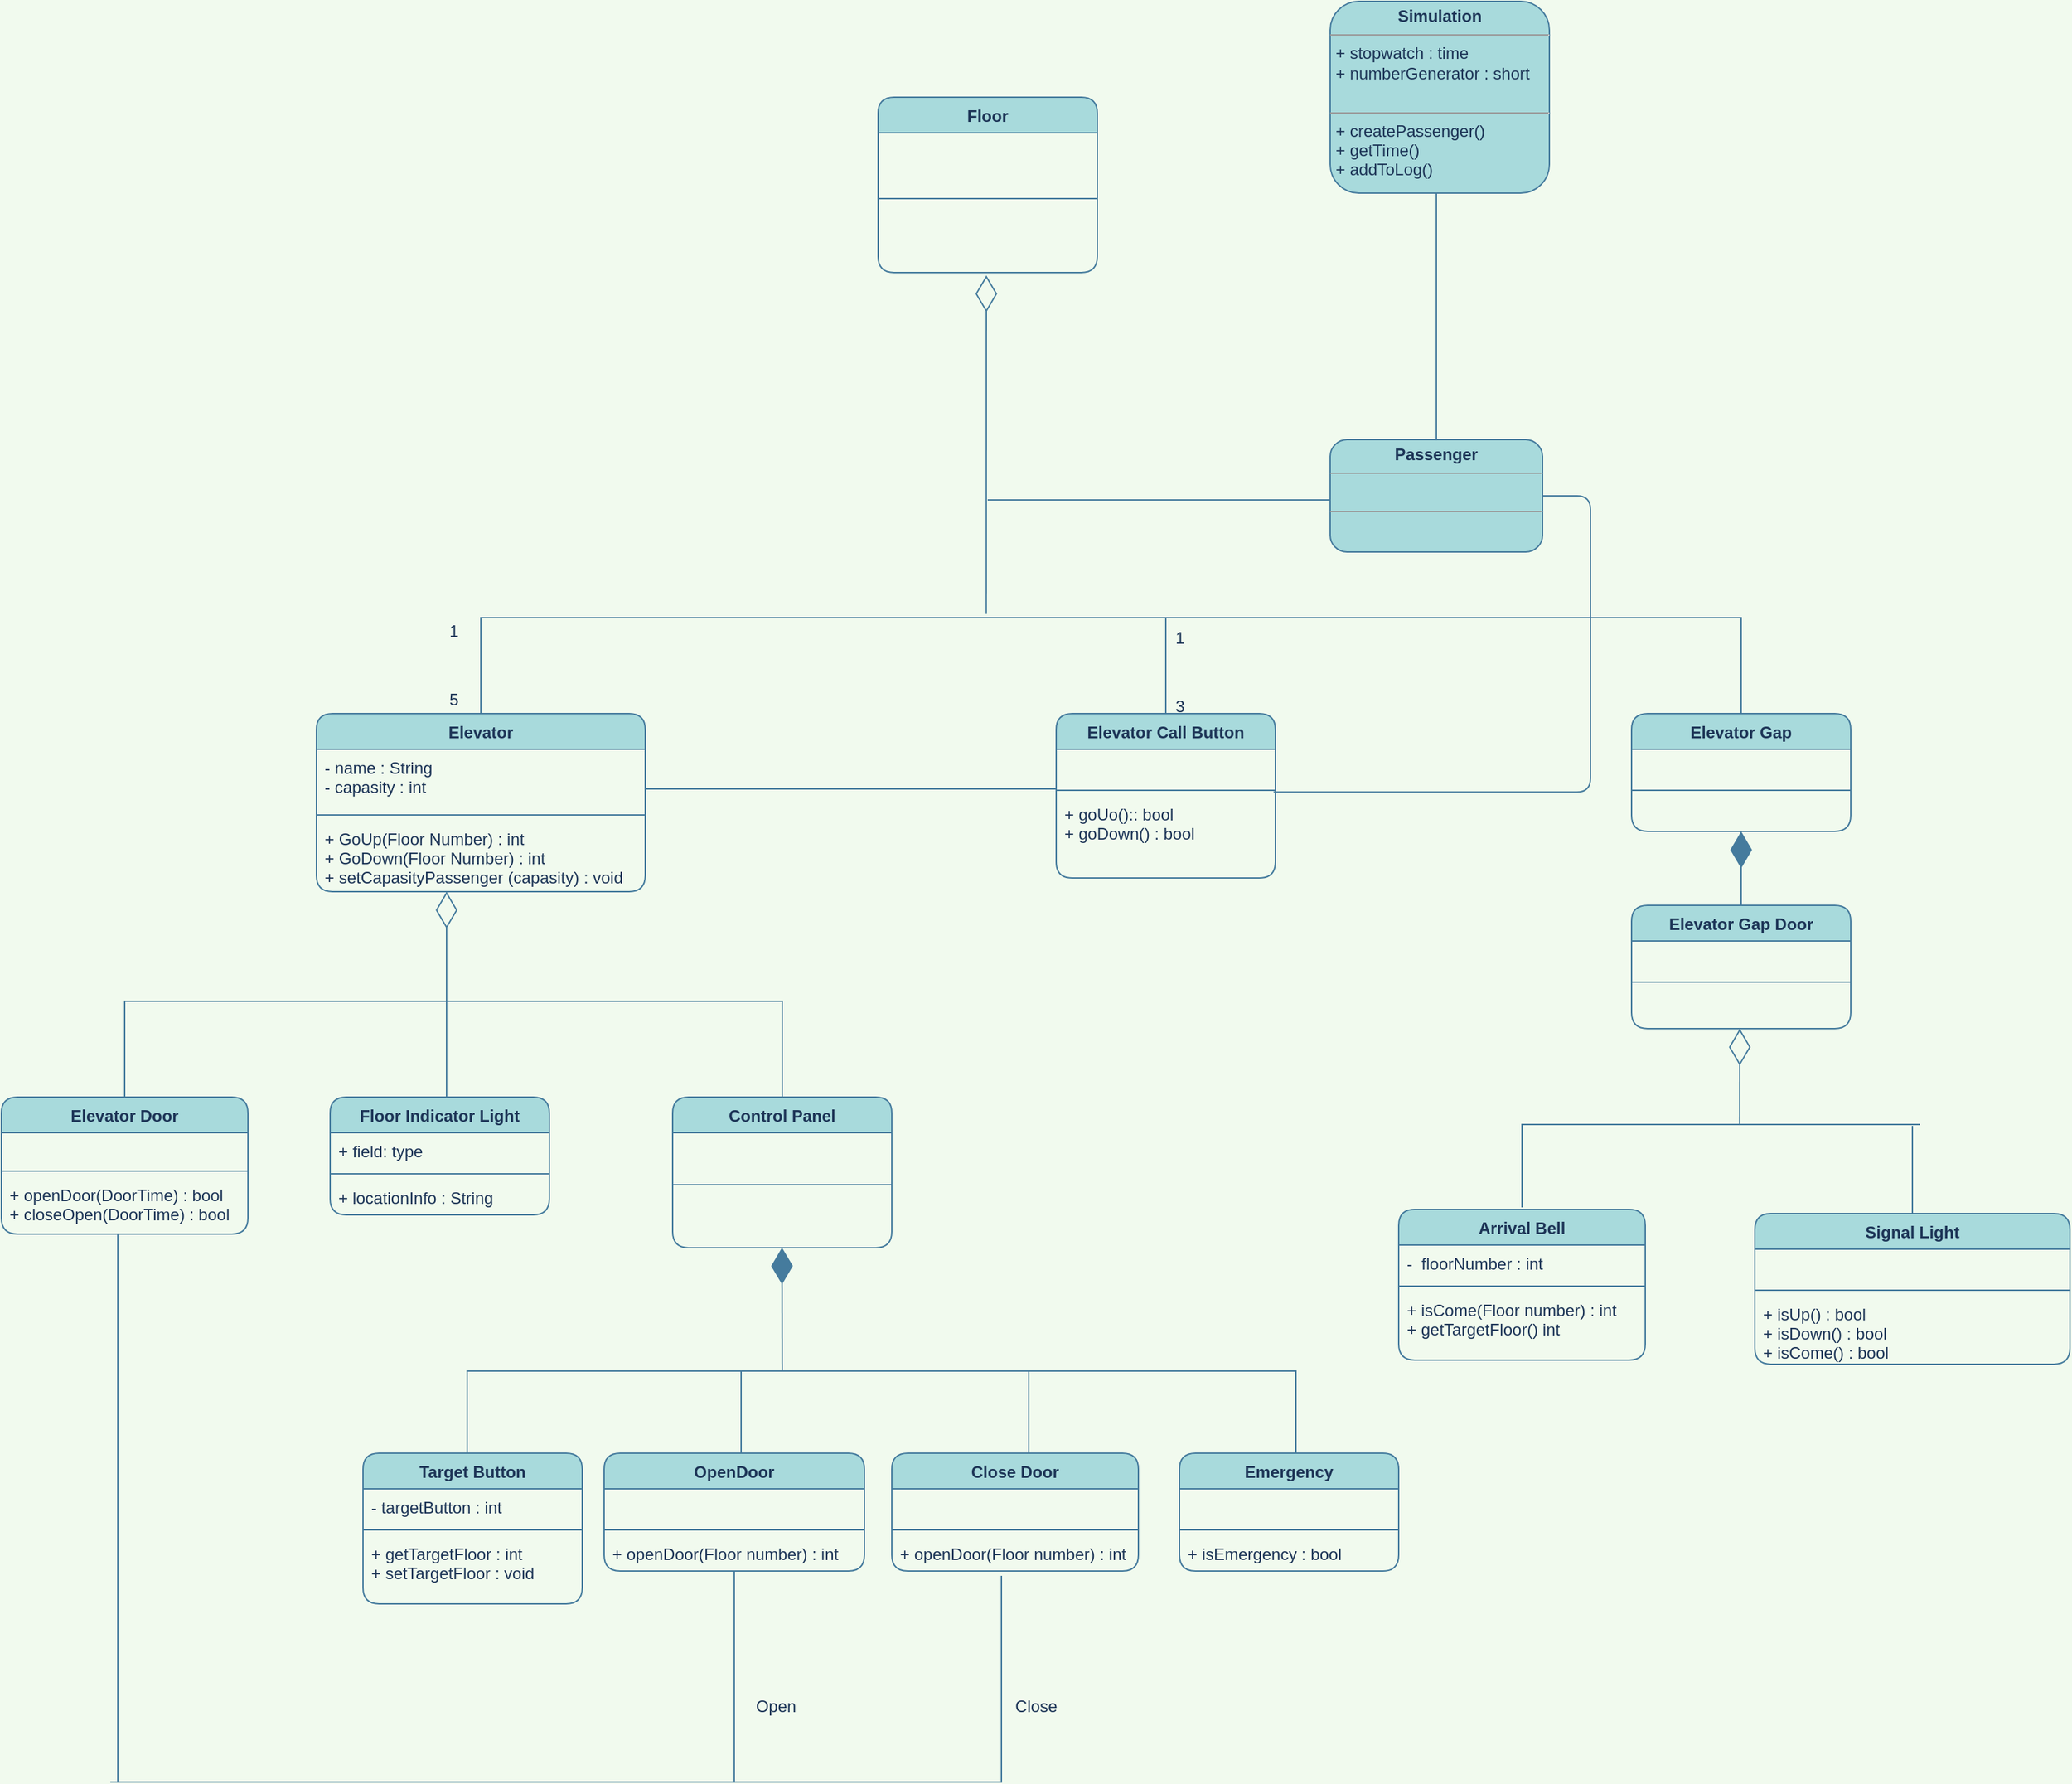 <mxfile version="20.3.0" type="device"><diagram id="C5RBs43oDa-KdzZeNtuy" name="Page-1"><mxGraphModel dx="872" dy="1651" grid="1" gridSize="10" guides="1" tooltips="1" connect="1" arrows="1" fold="1" page="1" pageScale="1" pageWidth="827" pageHeight="1169" background="#F1FAEE" math="0" shadow="0"><root><mxCell id="WIyWlLk6GJQsqaUBKTNV-0"/><mxCell id="WIyWlLk6GJQsqaUBKTNV-1" parent="WIyWlLk6GJQsqaUBKTNV-0"/><mxCell id="fqpy3WBgPZN_hhnZjp-A-0" value="Elevator" style="swimlane;fontStyle=1;align=center;verticalAlign=top;childLayout=stackLayout;horizontal=1;startSize=26;horizontalStack=0;resizeParent=1;resizeParentMax=0;resizeLast=0;collapsible=1;marginBottom=0;rounded=1;fillColor=#A8DADC;strokeColor=#457B9D;fontColor=#1D3557;" parent="WIyWlLk6GJQsqaUBKTNV-1" vertex="1"><mxGeometry x="380" y="110" width="240" height="130" as="geometry"/></mxCell><mxCell id="fqpy3WBgPZN_hhnZjp-A-1" value="- name : String&#10;- capasity : int" style="text;strokeColor=none;fillColor=none;align=left;verticalAlign=top;spacingLeft=4;spacingRight=4;overflow=hidden;rotatable=0;points=[[0,0.5],[1,0.5]];portConstraint=eastwest;rounded=1;fontColor=#1D3557;" parent="fqpy3WBgPZN_hhnZjp-A-0" vertex="1"><mxGeometry y="26" width="240" height="44" as="geometry"/></mxCell><mxCell id="fqpy3WBgPZN_hhnZjp-A-2" value="" style="line;strokeWidth=1;fillColor=none;align=left;verticalAlign=middle;spacingTop=-1;spacingLeft=3;spacingRight=3;rotatable=0;labelPosition=right;points=[];portConstraint=eastwest;rounded=1;strokeColor=#457B9D;fontColor=#1D3557;labelBackgroundColor=#F1FAEE;" parent="fqpy3WBgPZN_hhnZjp-A-0" vertex="1"><mxGeometry y="70" width="240" height="8" as="geometry"/></mxCell><mxCell id="fqpy3WBgPZN_hhnZjp-A-3" value="+ GoUp(Floor Number) : int&#10;+ GoDown(Floor Number) : int&#10;+ setCapasityPassenger (capasity) : void" style="text;strokeColor=none;fillColor=none;align=left;verticalAlign=top;spacingLeft=4;spacingRight=4;overflow=hidden;rotatable=0;points=[[0,0.5],[1,0.5]];portConstraint=eastwest;rounded=1;fontColor=#1D3557;" parent="fqpy3WBgPZN_hhnZjp-A-0" vertex="1"><mxGeometry y="78" width="240" height="52" as="geometry"/></mxCell><mxCell id="fqpy3WBgPZN_hhnZjp-A-4" value="Elevator Door" style="swimlane;fontStyle=1;align=center;verticalAlign=top;childLayout=stackLayout;horizontal=1;startSize=26;horizontalStack=0;resizeParent=1;resizeParentMax=0;resizeLast=0;collapsible=1;marginBottom=0;rounded=1;fillColor=#A8DADC;strokeColor=#457B9D;fontColor=#1D3557;" parent="WIyWlLk6GJQsqaUBKTNV-1" vertex="1"><mxGeometry x="150" y="390" width="180" height="100" as="geometry"/></mxCell><mxCell id="fqpy3WBgPZN_hhnZjp-A-5" value="   &#10;" style="text;strokeColor=none;fillColor=none;align=left;verticalAlign=top;spacingLeft=4;spacingRight=4;overflow=hidden;rotatable=0;points=[[0,0.5],[1,0.5]];portConstraint=eastwest;rounded=1;fontColor=#1D3557;" parent="fqpy3WBgPZN_hhnZjp-A-4" vertex="1"><mxGeometry y="26" width="180" height="24" as="geometry"/></mxCell><mxCell id="fqpy3WBgPZN_hhnZjp-A-6" value="" style="line;strokeWidth=1;fillColor=none;align=left;verticalAlign=middle;spacingTop=-1;spacingLeft=3;spacingRight=3;rotatable=0;labelPosition=right;points=[];portConstraint=eastwest;rounded=1;strokeColor=#457B9D;fontColor=#1D3557;labelBackgroundColor=#F1FAEE;" parent="fqpy3WBgPZN_hhnZjp-A-4" vertex="1"><mxGeometry y="50" width="180" height="8" as="geometry"/></mxCell><mxCell id="fqpy3WBgPZN_hhnZjp-A-7" value="+ openDoor(DoorTime) : bool&#10;+ closeOpen(DoorTime) : bool" style="text;strokeColor=none;fillColor=none;align=left;verticalAlign=top;spacingLeft=4;spacingRight=4;overflow=hidden;rotatable=0;points=[[0,0.5],[1,0.5]];portConstraint=eastwest;rounded=1;fontColor=#1D3557;" parent="fqpy3WBgPZN_hhnZjp-A-4" vertex="1"><mxGeometry y="58" width="180" height="42" as="geometry"/></mxCell><mxCell id="fqpy3WBgPZN_hhnZjp-A-8" value="Floor Indicator Light" style="swimlane;fontStyle=1;align=center;verticalAlign=top;childLayout=stackLayout;horizontal=1;startSize=26;horizontalStack=0;resizeParent=1;resizeParentMax=0;resizeLast=0;collapsible=1;marginBottom=0;rounded=1;fillColor=#A8DADC;strokeColor=#457B9D;fontColor=#1D3557;" parent="WIyWlLk6GJQsqaUBKTNV-1" vertex="1"><mxGeometry x="390" y="390" width="160" height="86" as="geometry"/></mxCell><mxCell id="fqpy3WBgPZN_hhnZjp-A-9" value="+ field: type" style="text;strokeColor=none;fillColor=none;align=left;verticalAlign=top;spacingLeft=4;spacingRight=4;overflow=hidden;rotatable=0;points=[[0,0.5],[1,0.5]];portConstraint=eastwest;rounded=1;fontColor=#1D3557;" parent="fqpy3WBgPZN_hhnZjp-A-8" vertex="1"><mxGeometry y="26" width="160" height="26" as="geometry"/></mxCell><mxCell id="fqpy3WBgPZN_hhnZjp-A-10" value="" style="line;strokeWidth=1;fillColor=none;align=left;verticalAlign=middle;spacingTop=-1;spacingLeft=3;spacingRight=3;rotatable=0;labelPosition=right;points=[];portConstraint=eastwest;rounded=1;strokeColor=#457B9D;fontColor=#1D3557;labelBackgroundColor=#F1FAEE;" parent="fqpy3WBgPZN_hhnZjp-A-8" vertex="1"><mxGeometry y="52" width="160" height="8" as="geometry"/></mxCell><mxCell id="fqpy3WBgPZN_hhnZjp-A-11" value="+ locationInfo : String" style="text;strokeColor=none;fillColor=none;align=left;verticalAlign=top;spacingLeft=4;spacingRight=4;overflow=hidden;rotatable=0;points=[[0,0.5],[1,0.5]];portConstraint=eastwest;rounded=1;fontColor=#1D3557;" parent="fqpy3WBgPZN_hhnZjp-A-8" vertex="1"><mxGeometry y="60" width="160" height="26" as="geometry"/></mxCell><mxCell id="fqpy3WBgPZN_hhnZjp-A-12" value="Control Panel" style="swimlane;fontStyle=1;align=center;verticalAlign=top;childLayout=stackLayout;horizontal=1;startSize=26;horizontalStack=0;resizeParent=1;resizeParentMax=0;resizeLast=0;collapsible=1;marginBottom=0;rounded=1;fillColor=#A8DADC;strokeColor=#457B9D;fontColor=#1D3557;" parent="WIyWlLk6GJQsqaUBKTNV-1" vertex="1"><mxGeometry x="640" y="390" width="160" height="110" as="geometry"/></mxCell><mxCell id="fqpy3WBgPZN_hhnZjp-A-13" value="&#10;&#10;" style="text;strokeColor=none;fillColor=none;align=left;verticalAlign=top;spacingLeft=4;spacingRight=4;overflow=hidden;rotatable=0;points=[[0,0.5],[1,0.5]];portConstraint=eastwest;rounded=1;fontColor=#1D3557;" parent="fqpy3WBgPZN_hhnZjp-A-12" vertex="1"><mxGeometry y="26" width="160" height="34" as="geometry"/></mxCell><mxCell id="fqpy3WBgPZN_hhnZjp-A-14" value="" style="line;strokeWidth=1;fillColor=none;align=left;verticalAlign=middle;spacingTop=-1;spacingLeft=3;spacingRight=3;rotatable=0;labelPosition=right;points=[];portConstraint=eastwest;rounded=1;strokeColor=#457B9D;fontColor=#1D3557;labelBackgroundColor=#F1FAEE;" parent="fqpy3WBgPZN_hhnZjp-A-12" vertex="1"><mxGeometry y="60" width="160" height="8" as="geometry"/></mxCell><mxCell id="fqpy3WBgPZN_hhnZjp-A-15" value="   " style="text;strokeColor=none;fillColor=none;align=left;verticalAlign=top;spacingLeft=4;spacingRight=4;overflow=hidden;rotatable=0;points=[[0,0.5],[1,0.5]];portConstraint=eastwest;rounded=1;fontColor=#1D3557;" parent="fqpy3WBgPZN_hhnZjp-A-12" vertex="1"><mxGeometry y="68" width="160" height="42" as="geometry"/></mxCell><mxCell id="fqpy3WBgPZN_hhnZjp-A-16" value="Floor" style="swimlane;fontStyle=1;align=center;verticalAlign=top;childLayout=stackLayout;horizontal=1;startSize=26;horizontalStack=0;resizeParent=1;resizeParentMax=0;resizeLast=0;collapsible=1;marginBottom=0;fontSize=12;rounded=1;fillColor=#A8DADC;strokeColor=#457B9D;fontColor=#1D3557;" parent="WIyWlLk6GJQsqaUBKTNV-1" vertex="1"><mxGeometry x="790" y="-340" width="160" height="128" as="geometry"/></mxCell><mxCell id="fqpy3WBgPZN_hhnZjp-A-17" value="   " style="text;strokeColor=none;fillColor=none;align=left;verticalAlign=top;spacingLeft=4;spacingRight=4;overflow=hidden;rotatable=0;points=[[0,0.5],[1,0.5]];portConstraint=eastwest;rounded=1;fontColor=#1D3557;" parent="fqpy3WBgPZN_hhnZjp-A-16" vertex="1"><mxGeometry y="26" width="160" height="44" as="geometry"/></mxCell><mxCell id="fqpy3WBgPZN_hhnZjp-A-18" value="" style="line;strokeWidth=1;fillColor=none;align=left;verticalAlign=middle;spacingTop=-1;spacingLeft=3;spacingRight=3;rotatable=0;labelPosition=right;points=[];portConstraint=eastwest;rounded=1;strokeColor=#457B9D;fontColor=#1D3557;labelBackgroundColor=#F1FAEE;" parent="fqpy3WBgPZN_hhnZjp-A-16" vertex="1"><mxGeometry y="70" width="160" height="8" as="geometry"/></mxCell><mxCell id="fqpy3WBgPZN_hhnZjp-A-19" value="  " style="text;strokeColor=none;fillColor=none;align=left;verticalAlign=top;spacingLeft=4;spacingRight=4;overflow=hidden;rotatable=0;points=[[0,0.5],[1,0.5]];portConstraint=eastwest;rounded=1;fontColor=#1D3557;" parent="fqpy3WBgPZN_hhnZjp-A-16" vertex="1"><mxGeometry y="78" width="160" height="50" as="geometry"/></mxCell><mxCell id="fqpy3WBgPZN_hhnZjp-A-20" value="Elevator Gap Door" style="swimlane;fontStyle=1;align=center;verticalAlign=top;childLayout=stackLayout;horizontal=1;startSize=26;horizontalStack=0;resizeParent=1;resizeParentMax=0;resizeLast=0;collapsible=1;marginBottom=0;rounded=1;fillColor=#A8DADC;strokeColor=#457B9D;fontColor=#1D3557;" parent="WIyWlLk6GJQsqaUBKTNV-1" vertex="1"><mxGeometry x="1340" y="250" width="160" height="90" as="geometry"/></mxCell><mxCell id="fqpy3WBgPZN_hhnZjp-A-21" value="  " style="text;strokeColor=none;fillColor=none;align=left;verticalAlign=top;spacingLeft=4;spacingRight=4;overflow=hidden;rotatable=0;points=[[0,0.5],[1,0.5]];portConstraint=eastwest;rounded=1;fontColor=#1D3557;" parent="fqpy3WBgPZN_hhnZjp-A-20" vertex="1"><mxGeometry y="26" width="160" height="26" as="geometry"/></mxCell><mxCell id="fqpy3WBgPZN_hhnZjp-A-22" value="" style="line;strokeWidth=1;fillColor=none;align=left;verticalAlign=middle;spacingTop=-1;spacingLeft=3;spacingRight=3;rotatable=0;labelPosition=right;points=[];portConstraint=eastwest;rounded=1;strokeColor=#457B9D;fontColor=#1D3557;labelBackgroundColor=#F1FAEE;" parent="fqpy3WBgPZN_hhnZjp-A-20" vertex="1"><mxGeometry y="52" width="160" height="8" as="geometry"/></mxCell><mxCell id="fqpy3WBgPZN_hhnZjp-A-23" value="   " style="text;strokeColor=none;fillColor=none;align=left;verticalAlign=top;spacingLeft=4;spacingRight=4;overflow=hidden;rotatable=0;points=[[0,0.5],[1,0.5]];portConstraint=eastwest;rounded=1;fontColor=#1D3557;" parent="fqpy3WBgPZN_hhnZjp-A-20" vertex="1"><mxGeometry y="60" width="160" height="30" as="geometry"/></mxCell><mxCell id="fqpy3WBgPZN_hhnZjp-A-24" value="Elevator Gap" style="swimlane;fontStyle=1;align=center;verticalAlign=top;childLayout=stackLayout;horizontal=1;startSize=26;horizontalStack=0;resizeParent=1;resizeParentMax=0;resizeLast=0;collapsible=1;marginBottom=0;rounded=1;fillColor=#A8DADC;strokeColor=#457B9D;fontColor=#1D3557;" parent="WIyWlLk6GJQsqaUBKTNV-1" vertex="1"><mxGeometry x="1340" y="110" width="160" height="86" as="geometry"/></mxCell><mxCell id="fqpy3WBgPZN_hhnZjp-A-25" value="  " style="text;strokeColor=none;fillColor=none;align=left;verticalAlign=top;spacingLeft=4;spacingRight=4;overflow=hidden;rotatable=0;points=[[0,0.5],[1,0.5]];portConstraint=eastwest;rounded=1;fontColor=#1D3557;" parent="fqpy3WBgPZN_hhnZjp-A-24" vertex="1"><mxGeometry y="26" width="160" height="26" as="geometry"/></mxCell><mxCell id="fqpy3WBgPZN_hhnZjp-A-26" value="" style="line;strokeWidth=1;fillColor=none;align=left;verticalAlign=middle;spacingTop=-1;spacingLeft=3;spacingRight=3;rotatable=0;labelPosition=right;points=[];portConstraint=eastwest;rounded=1;strokeColor=#457B9D;fontColor=#1D3557;labelBackgroundColor=#F1FAEE;" parent="fqpy3WBgPZN_hhnZjp-A-24" vertex="1"><mxGeometry y="52" width="160" height="8" as="geometry"/></mxCell><mxCell id="fqpy3WBgPZN_hhnZjp-A-27" value="  " style="text;strokeColor=none;fillColor=none;align=left;verticalAlign=top;spacingLeft=4;spacingRight=4;overflow=hidden;rotatable=0;points=[[0,0.5],[1,0.5]];portConstraint=eastwest;rounded=1;fontColor=#1D3557;" parent="fqpy3WBgPZN_hhnZjp-A-24" vertex="1"><mxGeometry y="60" width="160" height="26" as="geometry"/></mxCell><mxCell id="fqpy3WBgPZN_hhnZjp-A-32" value="Elevator Call Button" style="swimlane;fontStyle=1;align=center;verticalAlign=top;childLayout=stackLayout;horizontal=1;startSize=26;horizontalStack=0;resizeParent=1;resizeParentMax=0;resizeLast=0;collapsible=1;marginBottom=0;rounded=1;fillColor=#A8DADC;strokeColor=#457B9D;fontColor=#1D3557;" parent="WIyWlLk6GJQsqaUBKTNV-1" vertex="1"><mxGeometry x="920" y="110" width="160" height="120" as="geometry"/></mxCell><mxCell id="fqpy3WBgPZN_hhnZjp-A-33" value="  " style="text;strokeColor=none;fillColor=none;align=left;verticalAlign=top;spacingLeft=4;spacingRight=4;overflow=hidden;rotatable=0;points=[[0,0.5],[1,0.5]];portConstraint=eastwest;rounded=1;fontColor=#1D3557;" parent="fqpy3WBgPZN_hhnZjp-A-32" vertex="1"><mxGeometry y="26" width="160" height="26" as="geometry"/></mxCell><mxCell id="fqpy3WBgPZN_hhnZjp-A-34" value="" style="line;strokeWidth=1;fillColor=none;align=left;verticalAlign=middle;spacingTop=-1;spacingLeft=3;spacingRight=3;rotatable=0;labelPosition=right;points=[];portConstraint=eastwest;rounded=1;strokeColor=#457B9D;fontColor=#1D3557;labelBackgroundColor=#F1FAEE;" parent="fqpy3WBgPZN_hhnZjp-A-32" vertex="1"><mxGeometry y="52" width="160" height="8" as="geometry"/></mxCell><mxCell id="fqpy3WBgPZN_hhnZjp-A-35" value="+ goUo():: bool&#10;+ goDown() : bool" style="text;strokeColor=none;fillColor=none;align=left;verticalAlign=top;spacingLeft=4;spacingRight=4;overflow=hidden;rotatable=0;points=[[0,0.5],[1,0.5]];portConstraint=eastwest;rounded=1;fontColor=#1D3557;" parent="fqpy3WBgPZN_hhnZjp-A-32" vertex="1"><mxGeometry y="60" width="160" height="60" as="geometry"/></mxCell><mxCell id="T2HOqgynRSmJWwD8a7q5-0" value="Target Button" style="swimlane;fontStyle=1;align=center;verticalAlign=top;childLayout=stackLayout;horizontal=1;startSize=26;horizontalStack=0;resizeParent=1;resizeParentMax=0;resizeLast=0;collapsible=1;marginBottom=0;rounded=1;fillColor=#A8DADC;strokeColor=#457B9D;fontColor=#1D3557;" vertex="1" parent="WIyWlLk6GJQsqaUBKTNV-1"><mxGeometry x="414" y="650" width="160" height="110" as="geometry"/></mxCell><mxCell id="T2HOqgynRSmJWwD8a7q5-1" value="- targetButton : int" style="text;strokeColor=none;fillColor=none;align=left;verticalAlign=top;spacingLeft=4;spacingRight=4;overflow=hidden;rotatable=0;points=[[0,0.5],[1,0.5]];portConstraint=eastwest;rounded=1;fontColor=#1D3557;" vertex="1" parent="T2HOqgynRSmJWwD8a7q5-0"><mxGeometry y="26" width="160" height="26" as="geometry"/></mxCell><mxCell id="T2HOqgynRSmJWwD8a7q5-2" value="" style="line;strokeWidth=1;fillColor=none;align=left;verticalAlign=middle;spacingTop=-1;spacingLeft=3;spacingRight=3;rotatable=0;labelPosition=right;points=[];portConstraint=eastwest;rounded=1;strokeColor=#457B9D;fontColor=#1D3557;labelBackgroundColor=#F1FAEE;" vertex="1" parent="T2HOqgynRSmJWwD8a7q5-0"><mxGeometry y="52" width="160" height="8" as="geometry"/></mxCell><mxCell id="T2HOqgynRSmJWwD8a7q5-3" value="+ getTargetFloor : int&#10;+ setTargetFloor : void" style="text;strokeColor=none;fillColor=none;align=left;verticalAlign=top;spacingLeft=4;spacingRight=4;overflow=hidden;rotatable=0;points=[[0,0.5],[1,0.5]];portConstraint=eastwest;rounded=1;fontColor=#1D3557;" vertex="1" parent="T2HOqgynRSmJWwD8a7q5-0"><mxGeometry y="60" width="160" height="50" as="geometry"/></mxCell><mxCell id="T2HOqgynRSmJWwD8a7q5-4" value="OpenDoor" style="swimlane;fontStyle=1;align=center;verticalAlign=top;childLayout=stackLayout;horizontal=1;startSize=26;horizontalStack=0;resizeParent=1;resizeParentMax=0;resizeLast=0;collapsible=1;marginBottom=0;rounded=1;fillColor=#A8DADC;strokeColor=#457B9D;fontColor=#1D3557;" vertex="1" parent="WIyWlLk6GJQsqaUBKTNV-1"><mxGeometry x="590" y="650" width="190" height="86" as="geometry"/></mxCell><mxCell id="T2HOqgynRSmJWwD8a7q5-5" value="   " style="text;strokeColor=none;fillColor=none;align=left;verticalAlign=top;spacingLeft=4;spacingRight=4;overflow=hidden;rotatable=0;points=[[0,0.5],[1,0.5]];portConstraint=eastwest;rounded=1;fontColor=#1D3557;" vertex="1" parent="T2HOqgynRSmJWwD8a7q5-4"><mxGeometry y="26" width="190" height="26" as="geometry"/></mxCell><mxCell id="T2HOqgynRSmJWwD8a7q5-6" value="" style="line;strokeWidth=1;fillColor=none;align=left;verticalAlign=middle;spacingTop=-1;spacingLeft=3;spacingRight=3;rotatable=0;labelPosition=right;points=[];portConstraint=eastwest;rounded=1;strokeColor=#457B9D;fontColor=#1D3557;labelBackgroundColor=#F1FAEE;" vertex="1" parent="T2HOqgynRSmJWwD8a7q5-4"><mxGeometry y="52" width="190" height="8" as="geometry"/></mxCell><mxCell id="T2HOqgynRSmJWwD8a7q5-7" value="+ openDoor(Floor number) : int" style="text;strokeColor=none;fillColor=none;align=left;verticalAlign=top;spacingLeft=4;spacingRight=4;overflow=hidden;rotatable=0;points=[[0,0.5],[1,0.5]];portConstraint=eastwest;rounded=1;fontColor=#1D3557;" vertex="1" parent="T2HOqgynRSmJWwD8a7q5-4"><mxGeometry y="60" width="190" height="26" as="geometry"/></mxCell><mxCell id="T2HOqgynRSmJWwD8a7q5-8" value="Close Door" style="swimlane;fontStyle=1;align=center;verticalAlign=top;childLayout=stackLayout;horizontal=1;startSize=26;horizontalStack=0;resizeParent=1;resizeParentMax=0;resizeLast=0;collapsible=1;marginBottom=0;rounded=1;fillColor=#A8DADC;strokeColor=#457B9D;fontColor=#1D3557;" vertex="1" parent="WIyWlLk6GJQsqaUBKTNV-1"><mxGeometry x="800" y="650" width="180" height="86" as="geometry"/></mxCell><mxCell id="T2HOqgynRSmJWwD8a7q5-9" value="   " style="text;strokeColor=none;fillColor=none;align=left;verticalAlign=top;spacingLeft=4;spacingRight=4;overflow=hidden;rotatable=0;points=[[0,0.5],[1,0.5]];portConstraint=eastwest;rounded=1;fontColor=#1D3557;" vertex="1" parent="T2HOqgynRSmJWwD8a7q5-8"><mxGeometry y="26" width="180" height="26" as="geometry"/></mxCell><mxCell id="T2HOqgynRSmJWwD8a7q5-10" value="" style="line;strokeWidth=1;fillColor=none;align=left;verticalAlign=middle;spacingTop=-1;spacingLeft=3;spacingRight=3;rotatable=0;labelPosition=right;points=[];portConstraint=eastwest;rounded=1;strokeColor=#457B9D;fontColor=#1D3557;labelBackgroundColor=#F1FAEE;" vertex="1" parent="T2HOqgynRSmJWwD8a7q5-8"><mxGeometry y="52" width="180" height="8" as="geometry"/></mxCell><mxCell id="T2HOqgynRSmJWwD8a7q5-11" value="+ openDoor(Floor number) : int" style="text;strokeColor=none;fillColor=none;align=left;verticalAlign=top;spacingLeft=4;spacingRight=4;overflow=hidden;rotatable=0;points=[[0,0.5],[1,0.5]];portConstraint=eastwest;rounded=1;fontColor=#1D3557;" vertex="1" parent="T2HOqgynRSmJWwD8a7q5-8"><mxGeometry y="60" width="180" height="26" as="geometry"/></mxCell><mxCell id="T2HOqgynRSmJWwD8a7q5-12" value="Emergency" style="swimlane;fontStyle=1;align=center;verticalAlign=top;childLayout=stackLayout;horizontal=1;startSize=26;horizontalStack=0;resizeParent=1;resizeParentMax=0;resizeLast=0;collapsible=1;marginBottom=0;rounded=1;fillColor=#A8DADC;strokeColor=#457B9D;fontColor=#1D3557;" vertex="1" parent="WIyWlLk6GJQsqaUBKTNV-1"><mxGeometry x="1010" y="650" width="160" height="86" as="geometry"/></mxCell><mxCell id="T2HOqgynRSmJWwD8a7q5-13" value="   " style="text;strokeColor=none;fillColor=none;align=left;verticalAlign=top;spacingLeft=4;spacingRight=4;overflow=hidden;rotatable=0;points=[[0,0.5],[1,0.5]];portConstraint=eastwest;rounded=1;fontColor=#1D3557;" vertex="1" parent="T2HOqgynRSmJWwD8a7q5-12"><mxGeometry y="26" width="160" height="26" as="geometry"/></mxCell><mxCell id="T2HOqgynRSmJWwD8a7q5-14" value="" style="line;strokeWidth=1;fillColor=none;align=left;verticalAlign=middle;spacingTop=-1;spacingLeft=3;spacingRight=3;rotatable=0;labelPosition=right;points=[];portConstraint=eastwest;rounded=1;strokeColor=#457B9D;fontColor=#1D3557;labelBackgroundColor=#F1FAEE;" vertex="1" parent="T2HOqgynRSmJWwD8a7q5-12"><mxGeometry y="52" width="160" height="8" as="geometry"/></mxCell><mxCell id="T2HOqgynRSmJWwD8a7q5-15" value="+ isEmergency : bool" style="text;strokeColor=none;fillColor=none;align=left;verticalAlign=top;spacingLeft=4;spacingRight=4;overflow=hidden;rotatable=0;points=[[0,0.5],[1,0.5]];portConstraint=eastwest;rounded=1;fontColor=#1D3557;" vertex="1" parent="T2HOqgynRSmJWwD8a7q5-12"><mxGeometry y="60" width="160" height="26" as="geometry"/></mxCell><mxCell id="T2HOqgynRSmJWwD8a7q5-18" value="" style="shape=partialRectangle;whiteSpace=wrap;html=1;bottom=0;right=0;fillColor=none;rounded=1;strokeColor=#457B9D;fontColor=#1D3557;" vertex="1" parent="WIyWlLk6GJQsqaUBKTNV-1"><mxGeometry x="490" y="590" width="200" height="60" as="geometry"/></mxCell><mxCell id="T2HOqgynRSmJWwD8a7q5-19" value="" style="shape=partialRectangle;whiteSpace=wrap;html=1;bottom=0;right=0;fillColor=none;rounded=1;strokeColor=#457B9D;fontColor=#1D3557;" vertex="1" parent="WIyWlLk6GJQsqaUBKTNV-1"><mxGeometry x="690" y="590" width="55" height="60" as="geometry"/></mxCell><mxCell id="T2HOqgynRSmJWwD8a7q5-20" value="" style="shape=partialRectangle;whiteSpace=wrap;html=1;bottom=0;right=0;fillColor=none;direction=south;rounded=1;strokeColor=#457B9D;fontColor=#1D3557;" vertex="1" parent="WIyWlLk6GJQsqaUBKTNV-1"><mxGeometry x="740" y="590" width="160" height="60" as="geometry"/></mxCell><mxCell id="T2HOqgynRSmJWwD8a7q5-21" value="" style="shape=partialRectangle;whiteSpace=wrap;html=1;bottom=0;right=0;fillColor=none;direction=south;rounded=1;strokeColor=#457B9D;fontColor=#1D3557;" vertex="1" parent="WIyWlLk6GJQsqaUBKTNV-1"><mxGeometry x="900" y="590" width="195" height="60" as="geometry"/></mxCell><mxCell id="T2HOqgynRSmJWwD8a7q5-24" value="" style="endArrow=diamondThin;endFill=1;endSize=24;html=1;rounded=1;entryX=0.499;entryY=0.996;entryDx=0;entryDy=0;entryPerimeter=0;strokeColor=#457B9D;fontColor=#1D3557;labelBackgroundColor=#F1FAEE;" edge="1" parent="WIyWlLk6GJQsqaUBKTNV-1" target="fqpy3WBgPZN_hhnZjp-A-15"><mxGeometry width="160" relative="1" as="geometry"><mxPoint x="720" y="590" as="sourcePoint"/><mxPoint x="731" y="530" as="targetPoint"/></mxGeometry></mxCell><mxCell id="T2HOqgynRSmJWwD8a7q5-25" value="" style="shape=partialRectangle;whiteSpace=wrap;html=1;bottom=0;right=0;fillColor=none;strokeWidth=1;rounded=1;strokeColor=#457B9D;fontColor=#1D3557;" vertex="1" parent="WIyWlLk6GJQsqaUBKTNV-1"><mxGeometry x="240" y="320" width="480" height="70" as="geometry"/></mxCell><mxCell id="T2HOqgynRSmJWwD8a7q5-26" value="" style="line;strokeWidth=1;direction=south;html=1;rounded=1;fillColor=#A8DADC;strokeColor=#457B9D;fontColor=#1D3557;labelBackgroundColor=#F1FAEE;" vertex="1" parent="WIyWlLk6GJQsqaUBKTNV-1"><mxGeometry x="470" y="320" width="10" height="70" as="geometry"/></mxCell><mxCell id="T2HOqgynRSmJWwD8a7q5-27" value="" style="line;strokeWidth=1;direction=south;html=1;rounded=1;fillColor=#A8DADC;strokeColor=#457B9D;fontColor=#1D3557;labelBackgroundColor=#F1FAEE;" vertex="1" parent="WIyWlLk6GJQsqaUBKTNV-1"><mxGeometry x="715" y="320" width="10" height="70" as="geometry"/></mxCell><mxCell id="T2HOqgynRSmJWwD8a7q5-30" value="" style="endArrow=diamondThin;endFill=0;endSize=24;html=1;rounded=1;exitX=0;exitY=0.5;exitDx=0;exitDy=0;exitPerimeter=0;strokeColor=#457B9D;fontColor=#1D3557;labelBackgroundColor=#F1FAEE;" edge="1" parent="WIyWlLk6GJQsqaUBKTNV-1" source="T2HOqgynRSmJWwD8a7q5-26"><mxGeometry width="160" relative="1" as="geometry"><mxPoint x="530" y="340" as="sourcePoint"/><mxPoint x="475" y="240" as="targetPoint"/></mxGeometry></mxCell><mxCell id="T2HOqgynRSmJWwD8a7q5-34" value="" style="shape=partialRectangle;whiteSpace=wrap;html=1;bottom=0;right=0;fillColor=none;strokeWidth=1;rounded=1;strokeColor=#457B9D;fontColor=#1D3557;" vertex="1" parent="WIyWlLk6GJQsqaUBKTNV-1"><mxGeometry x="500" y="40" width="920" height="70" as="geometry"/></mxCell><mxCell id="T2HOqgynRSmJWwD8a7q5-35" value="" style="line;strokeWidth=1;direction=south;html=1;rounded=1;fillColor=#A8DADC;strokeColor=#457B9D;fontColor=#1D3557;labelBackgroundColor=#F1FAEE;" vertex="1" parent="WIyWlLk6GJQsqaUBKTNV-1"><mxGeometry x="995" y="40" width="10" height="70" as="geometry"/></mxCell><mxCell id="T2HOqgynRSmJWwD8a7q5-36" value="" style="line;strokeWidth=1;direction=south;html=1;rounded=1;fillColor=#A8DADC;strokeColor=#457B9D;fontColor=#1D3557;labelBackgroundColor=#F1FAEE;" vertex="1" parent="WIyWlLk6GJQsqaUBKTNV-1"><mxGeometry x="1415" y="40" width="10" height="70" as="geometry"/></mxCell><mxCell id="T2HOqgynRSmJWwD8a7q5-38" value="" style="shape=partialRectangle;whiteSpace=wrap;html=1;bottom=0;right=0;fillColor=none;strokeWidth=1;direction=west;rounded=1;strokeColor=#457B9D;fontColor=#1D3557;" vertex="1" parent="WIyWlLk6GJQsqaUBKTNV-1"><mxGeometry x="230" y="740" width="650" height="150" as="geometry"/></mxCell><mxCell id="T2HOqgynRSmJWwD8a7q5-39" value="" style="line;strokeWidth=1;direction=south;html=1;perimeter=backbonePerimeter;points=[];outlineConnect=0;rounded=1;fillColor=#A8DADC;strokeColor=#457B9D;fontColor=#1D3557;labelBackgroundColor=#F1FAEE;" vertex="1" parent="WIyWlLk6GJQsqaUBKTNV-1"><mxGeometry x="680" y="736" width="10" height="154" as="geometry"/></mxCell><mxCell id="T2HOqgynRSmJWwD8a7q5-40" value="" style="line;strokeWidth=1;direction=south;html=1;perimeter=backbonePerimeter;points=[];outlineConnect=0;rounded=1;fillColor=#A8DADC;strokeColor=#457B9D;fontColor=#1D3557;labelBackgroundColor=#F1FAEE;" vertex="1" parent="WIyWlLk6GJQsqaUBKTNV-1"><mxGeometry x="230" y="490" width="10" height="400" as="geometry"/></mxCell><mxCell id="T2HOqgynRSmJWwD8a7q5-43" value="Close" style="text;html=1;align=center;verticalAlign=middle;resizable=0;points=[];autosize=1;strokeColor=none;fillColor=none;rounded=1;fontColor=#1D3557;" vertex="1" parent="WIyWlLk6GJQsqaUBKTNV-1"><mxGeometry x="880" y="820" width="50" height="30" as="geometry"/></mxCell><mxCell id="T2HOqgynRSmJWwD8a7q5-44" value="Open" style="text;html=1;align=center;verticalAlign=middle;resizable=0;points=[];autosize=1;strokeColor=none;fillColor=none;rounded=1;fontColor=#1D3557;" vertex="1" parent="WIyWlLk6GJQsqaUBKTNV-1"><mxGeometry x="690" y="820" width="50" height="30" as="geometry"/></mxCell><mxCell id="T2HOqgynRSmJWwD8a7q5-46" value="Arrival Bell" style="swimlane;fontStyle=1;align=center;verticalAlign=top;childLayout=stackLayout;horizontal=1;startSize=26;horizontalStack=0;resizeParent=1;resizeParentMax=0;resizeLast=0;collapsible=1;marginBottom=0;rounded=1;fillColor=#A8DADC;strokeColor=#457B9D;fontColor=#1D3557;" vertex="1" parent="WIyWlLk6GJQsqaUBKTNV-1"><mxGeometry x="1170" y="472" width="180" height="110" as="geometry"/></mxCell><mxCell id="T2HOqgynRSmJWwD8a7q5-47" value="-  floorNumber : int " style="text;strokeColor=none;fillColor=none;align=left;verticalAlign=top;spacingLeft=4;spacingRight=4;overflow=hidden;rotatable=0;points=[[0,0.5],[1,0.5]];portConstraint=eastwest;rounded=1;fontColor=#1D3557;" vertex="1" parent="T2HOqgynRSmJWwD8a7q5-46"><mxGeometry y="26" width="180" height="26" as="geometry"/></mxCell><mxCell id="T2HOqgynRSmJWwD8a7q5-48" value="" style="line;strokeWidth=1;fillColor=none;align=left;verticalAlign=middle;spacingTop=-1;spacingLeft=3;spacingRight=3;rotatable=0;labelPosition=right;points=[];portConstraint=eastwest;rounded=1;strokeColor=#457B9D;fontColor=#1D3557;labelBackgroundColor=#F1FAEE;" vertex="1" parent="T2HOqgynRSmJWwD8a7q5-46"><mxGeometry y="52" width="180" height="8" as="geometry"/></mxCell><mxCell id="T2HOqgynRSmJWwD8a7q5-49" value="+ isCome(Floor number) : int&#10;+ getTargetFloor() int&#10;" style="text;strokeColor=none;fillColor=none;align=left;verticalAlign=top;spacingLeft=4;spacingRight=4;overflow=hidden;rotatable=0;points=[[0,0.5],[1,0.5]];portConstraint=eastwest;rounded=1;fontColor=#1D3557;" vertex="1" parent="T2HOqgynRSmJWwD8a7q5-46"><mxGeometry y="60" width="180" height="50" as="geometry"/></mxCell><mxCell id="T2HOqgynRSmJWwD8a7q5-50" value="Signal Light" style="swimlane;fontStyle=1;align=center;verticalAlign=top;childLayout=stackLayout;horizontal=1;startSize=26;horizontalStack=0;resizeParent=1;resizeParentMax=0;resizeLast=0;collapsible=1;marginBottom=0;rounded=1;fillColor=#A8DADC;strokeColor=#457B9D;fontColor=#1D3557;" vertex="1" parent="WIyWlLk6GJQsqaUBKTNV-1"><mxGeometry x="1430" y="475" width="230" height="110" as="geometry"/></mxCell><mxCell id="T2HOqgynRSmJWwD8a7q5-51" value="   " style="text;strokeColor=none;fillColor=none;align=left;verticalAlign=top;spacingLeft=4;spacingRight=4;overflow=hidden;rotatable=0;points=[[0,0.5],[1,0.5]];portConstraint=eastwest;rounded=1;fontColor=#1D3557;" vertex="1" parent="T2HOqgynRSmJWwD8a7q5-50"><mxGeometry y="26" width="230" height="26" as="geometry"/></mxCell><mxCell id="T2HOqgynRSmJWwD8a7q5-52" value="" style="line;strokeWidth=1;fillColor=none;align=left;verticalAlign=middle;spacingTop=-1;spacingLeft=3;spacingRight=3;rotatable=0;labelPosition=right;points=[];portConstraint=eastwest;rounded=1;strokeColor=#457B9D;fontColor=#1D3557;labelBackgroundColor=#F1FAEE;" vertex="1" parent="T2HOqgynRSmJWwD8a7q5-50"><mxGeometry y="52" width="230" height="8" as="geometry"/></mxCell><mxCell id="T2HOqgynRSmJWwD8a7q5-53" value="+ isUp() : bool&#10;+ isDown() : bool&#10;+ isCome() : bool" style="text;strokeColor=none;fillColor=none;align=left;verticalAlign=top;spacingLeft=4;spacingRight=4;overflow=hidden;rotatable=0;points=[[0,0.5],[1,0.5]];portConstraint=eastwest;rounded=1;fontColor=#1D3557;" vertex="1" parent="T2HOqgynRSmJWwD8a7q5-50"><mxGeometry y="60" width="230" height="50" as="geometry"/></mxCell><mxCell id="T2HOqgynRSmJWwD8a7q5-54" value="" style="shape=partialRectangle;whiteSpace=wrap;html=1;bottom=0;right=0;fillColor=none;strokeWidth=1;rounded=1;strokeColor=#457B9D;fontColor=#1D3557;" vertex="1" parent="WIyWlLk6GJQsqaUBKTNV-1"><mxGeometry x="1260" y="410" width="290" height="60" as="geometry"/></mxCell><mxCell id="T2HOqgynRSmJWwD8a7q5-57" value="" style="line;strokeWidth=1;direction=south;html=1;perimeter=backbonePerimeter;points=[];outlineConnect=0;rounded=1;fillColor=#A8DADC;strokeColor=#457B9D;fontColor=#1D3557;labelBackgroundColor=#F1FAEE;" vertex="1" parent="WIyWlLk6GJQsqaUBKTNV-1"><mxGeometry x="1540" y="411" width="10" height="64" as="geometry"/></mxCell><mxCell id="T2HOqgynRSmJWwD8a7q5-64" value="" style="endArrow=diamondThin;endFill=0;endSize=24;html=1;rounded=1;exitX=0.548;exitY=0.009;exitDx=0;exitDy=0;exitPerimeter=0;strokeColor=#457B9D;fontColor=#1D3557;labelBackgroundColor=#F1FAEE;" edge="1" parent="WIyWlLk6GJQsqaUBKTNV-1" source="T2HOqgynRSmJWwD8a7q5-54"><mxGeometry width="160" relative="1" as="geometry"><mxPoint x="1610" y="330" as="sourcePoint"/><mxPoint x="1419" y="340" as="targetPoint"/></mxGeometry></mxCell><mxCell id="T2HOqgynRSmJWwD8a7q5-65" value="" style="endArrow=diamondThin;endFill=1;endSize=24;html=1;rounded=1;exitX=0.5;exitY=0;exitDx=0;exitDy=0;strokeColor=#457B9D;fontColor=#1D3557;labelBackgroundColor=#F1FAEE;" edge="1" parent="WIyWlLk6GJQsqaUBKTNV-1" source="fqpy3WBgPZN_hhnZjp-A-20" target="fqpy3WBgPZN_hhnZjp-A-27"><mxGeometry width="160" relative="1" as="geometry"><mxPoint x="1540" y="230" as="sourcePoint"/><mxPoint x="1700" y="230" as="targetPoint"/></mxGeometry></mxCell><mxCell id="T2HOqgynRSmJWwD8a7q5-66" value="&lt;p style=&quot;margin:0px;margin-top:4px;text-align:center;&quot;&gt;&lt;b&gt;Passenger&lt;/b&gt;&lt;/p&gt;&lt;hr size=&quot;1&quot;&gt;&lt;p style=&quot;margin:0px;margin-left:4px;&quot;&gt;&amp;nbsp;&amp;nbsp;&lt;/p&gt;&lt;hr size=&quot;1&quot;&gt;&lt;p style=&quot;margin:0px;margin-left:4px;&quot;&gt;&amp;nbsp; &amp;nbsp;&lt;/p&gt;" style="verticalAlign=top;align=left;overflow=fill;fontSize=12;fontFamily=Helvetica;html=1;strokeWidth=1;rounded=1;fillColor=#A8DADC;strokeColor=#457B9D;fontColor=#1D3557;" vertex="1" parent="WIyWlLk6GJQsqaUBKTNV-1"><mxGeometry x="1120" y="-90" width="155" height="82" as="geometry"/></mxCell><mxCell id="T2HOqgynRSmJWwD8a7q5-70" value="" style="edgeStyle=elbowEdgeStyle;endArrow=none;html=1;rounded=1;entryX=0.992;entryY=1.201;entryDx=0;entryDy=0;entryPerimeter=0;exitX=1;exitY=0.5;exitDx=0;exitDy=0;strokeColor=#457B9D;fontColor=#1D3557;labelBackgroundColor=#F1FAEE;" edge="1" parent="WIyWlLk6GJQsqaUBKTNV-1" source="T2HOqgynRSmJWwD8a7q5-66" target="fqpy3WBgPZN_hhnZjp-A-33"><mxGeometry width="50" height="100" relative="1" as="geometry"><mxPoint x="860" y="270" as="sourcePoint"/><mxPoint x="910" y="170" as="targetPoint"/><Array as="points"><mxPoint x="1310" y="-140"/><mxPoint x="1340" y="-110"/><mxPoint x="1280" y="-10"/></Array></mxGeometry></mxCell><mxCell id="T2HOqgynRSmJWwD8a7q5-71" value="" style="line;strokeWidth=1;html=1;rounded=1;fillColor=#A8DADC;strokeColor=#457B9D;fontColor=#1D3557;labelBackgroundColor=#F1FAEE;" vertex="1" parent="WIyWlLk6GJQsqaUBKTNV-1"><mxGeometry x="620" y="160" width="300" height="10" as="geometry"/></mxCell><mxCell id="T2HOqgynRSmJWwD8a7q5-72" value="" style="endArrow=diamondThin;endFill=0;endSize=24;html=1;rounded=1;fontSize=16;exitX=0.401;exitY=-0.04;exitDx=0;exitDy=0;exitPerimeter=0;strokeColor=#457B9D;fontColor=#1D3557;labelBackgroundColor=#F1FAEE;" edge="1" parent="WIyWlLk6GJQsqaUBKTNV-1" source="T2HOqgynRSmJWwD8a7q5-34"><mxGeometry width="160" relative="1" as="geometry"><mxPoint x="910" y="30" as="sourcePoint"/><mxPoint x="869" y="-210" as="targetPoint"/></mxGeometry></mxCell><mxCell id="T2HOqgynRSmJWwD8a7q5-73" value="&lt;p style=&quot;margin:0px;margin-top:4px;text-align:center;&quot;&gt;&lt;b&gt;Simulation&lt;/b&gt;&lt;/p&gt;&lt;hr size=&quot;1&quot;&gt;&lt;p style=&quot;margin:0px;margin-left:4px;&quot;&gt;+ stopwatch : time&lt;/p&gt;&lt;p style=&quot;margin:0px;margin-left:4px;&quot;&gt;+ numberGenerator : short&lt;/p&gt;&lt;p style=&quot;margin:0px;margin-left:4px;&quot;&gt;&lt;br&gt;&lt;/p&gt;&lt;hr size=&quot;1&quot;&gt;&lt;p style=&quot;margin:0px;margin-left:4px;&quot;&gt;+ createPassenger()&lt;/p&gt;&lt;p style=&quot;margin:0px;margin-left:4px;&quot;&gt;+ getTime()&lt;/p&gt;&lt;p style=&quot;margin:0px;margin-left:4px;&quot;&gt;+ addToLog()&lt;/p&gt;" style="verticalAlign=top;align=left;overflow=fill;fontSize=12;fontFamily=Helvetica;html=1;strokeWidth=1;rounded=1;fillColor=#A8DADC;strokeColor=#457B9D;fontColor=#1D3557;" vertex="1" parent="WIyWlLk6GJQsqaUBKTNV-1"><mxGeometry x="1120" y="-410" width="160" height="140" as="geometry"/></mxCell><mxCell id="T2HOqgynRSmJWwD8a7q5-76" value="" style="line;strokeWidth=1;fillColor=none;align=left;verticalAlign=middle;spacingTop=-1;spacingLeft=3;spacingRight=3;rotatable=0;labelPosition=right;points=[];portConstraint=eastwest;fontSize=16;rounded=1;strokeColor=#457B9D;fontColor=#1D3557;labelBackgroundColor=#F1FAEE;" vertex="1" parent="WIyWlLk6GJQsqaUBKTNV-1"><mxGeometry x="870" y="-50" width="250" height="8" as="geometry"/></mxCell><mxCell id="T2HOqgynRSmJWwD8a7q5-77" value="" style="line;strokeWidth=1;direction=south;html=1;perimeter=backbonePerimeter;points=[];outlineConnect=0;fontSize=16;rounded=1;fillColor=#A8DADC;strokeColor=#457B9D;fontColor=#1D3557;labelBackgroundColor=#F1FAEE;" vertex="1" parent="WIyWlLk6GJQsqaUBKTNV-1"><mxGeometry x="1192.5" y="-270" width="10" height="180" as="geometry"/></mxCell><mxCell id="T2HOqgynRSmJWwD8a7q5-78" value="1" style="text;html=1;align=center;verticalAlign=middle;resizable=0;points=[];autosize=1;strokeColor=none;fillColor=none;fontSize=12;rounded=1;fontColor=#1D3557;" vertex="1" parent="WIyWlLk6GJQsqaUBKTNV-1"><mxGeometry x="995" y="40" width="30" height="30" as="geometry"/></mxCell><mxCell id="T2HOqgynRSmJWwD8a7q5-79" value="3" style="text;html=1;align=center;verticalAlign=middle;resizable=0;points=[];autosize=1;strokeColor=none;fillColor=none;fontSize=12;rounded=1;fontColor=#1D3557;" vertex="1" parent="WIyWlLk6GJQsqaUBKTNV-1"><mxGeometry x="995" y="90" width="30" height="30" as="geometry"/></mxCell><mxCell id="T2HOqgynRSmJWwD8a7q5-80" value="1" style="text;html=1;align=center;verticalAlign=middle;resizable=0;points=[];autosize=1;strokeColor=none;fillColor=none;fontSize=12;rounded=1;fontColor=#1D3557;" vertex="1" parent="WIyWlLk6GJQsqaUBKTNV-1"><mxGeometry x="465" y="35" width="30" height="30" as="geometry"/></mxCell><mxCell id="T2HOqgynRSmJWwD8a7q5-81" value="5" style="text;html=1;align=center;verticalAlign=middle;resizable=0;points=[];autosize=1;strokeColor=none;fillColor=none;fontSize=12;rounded=1;fontColor=#1D3557;" vertex="1" parent="WIyWlLk6GJQsqaUBKTNV-1"><mxGeometry x="465" y="85" width="30" height="30" as="geometry"/></mxCell></root></mxGraphModel></diagram></mxfile>